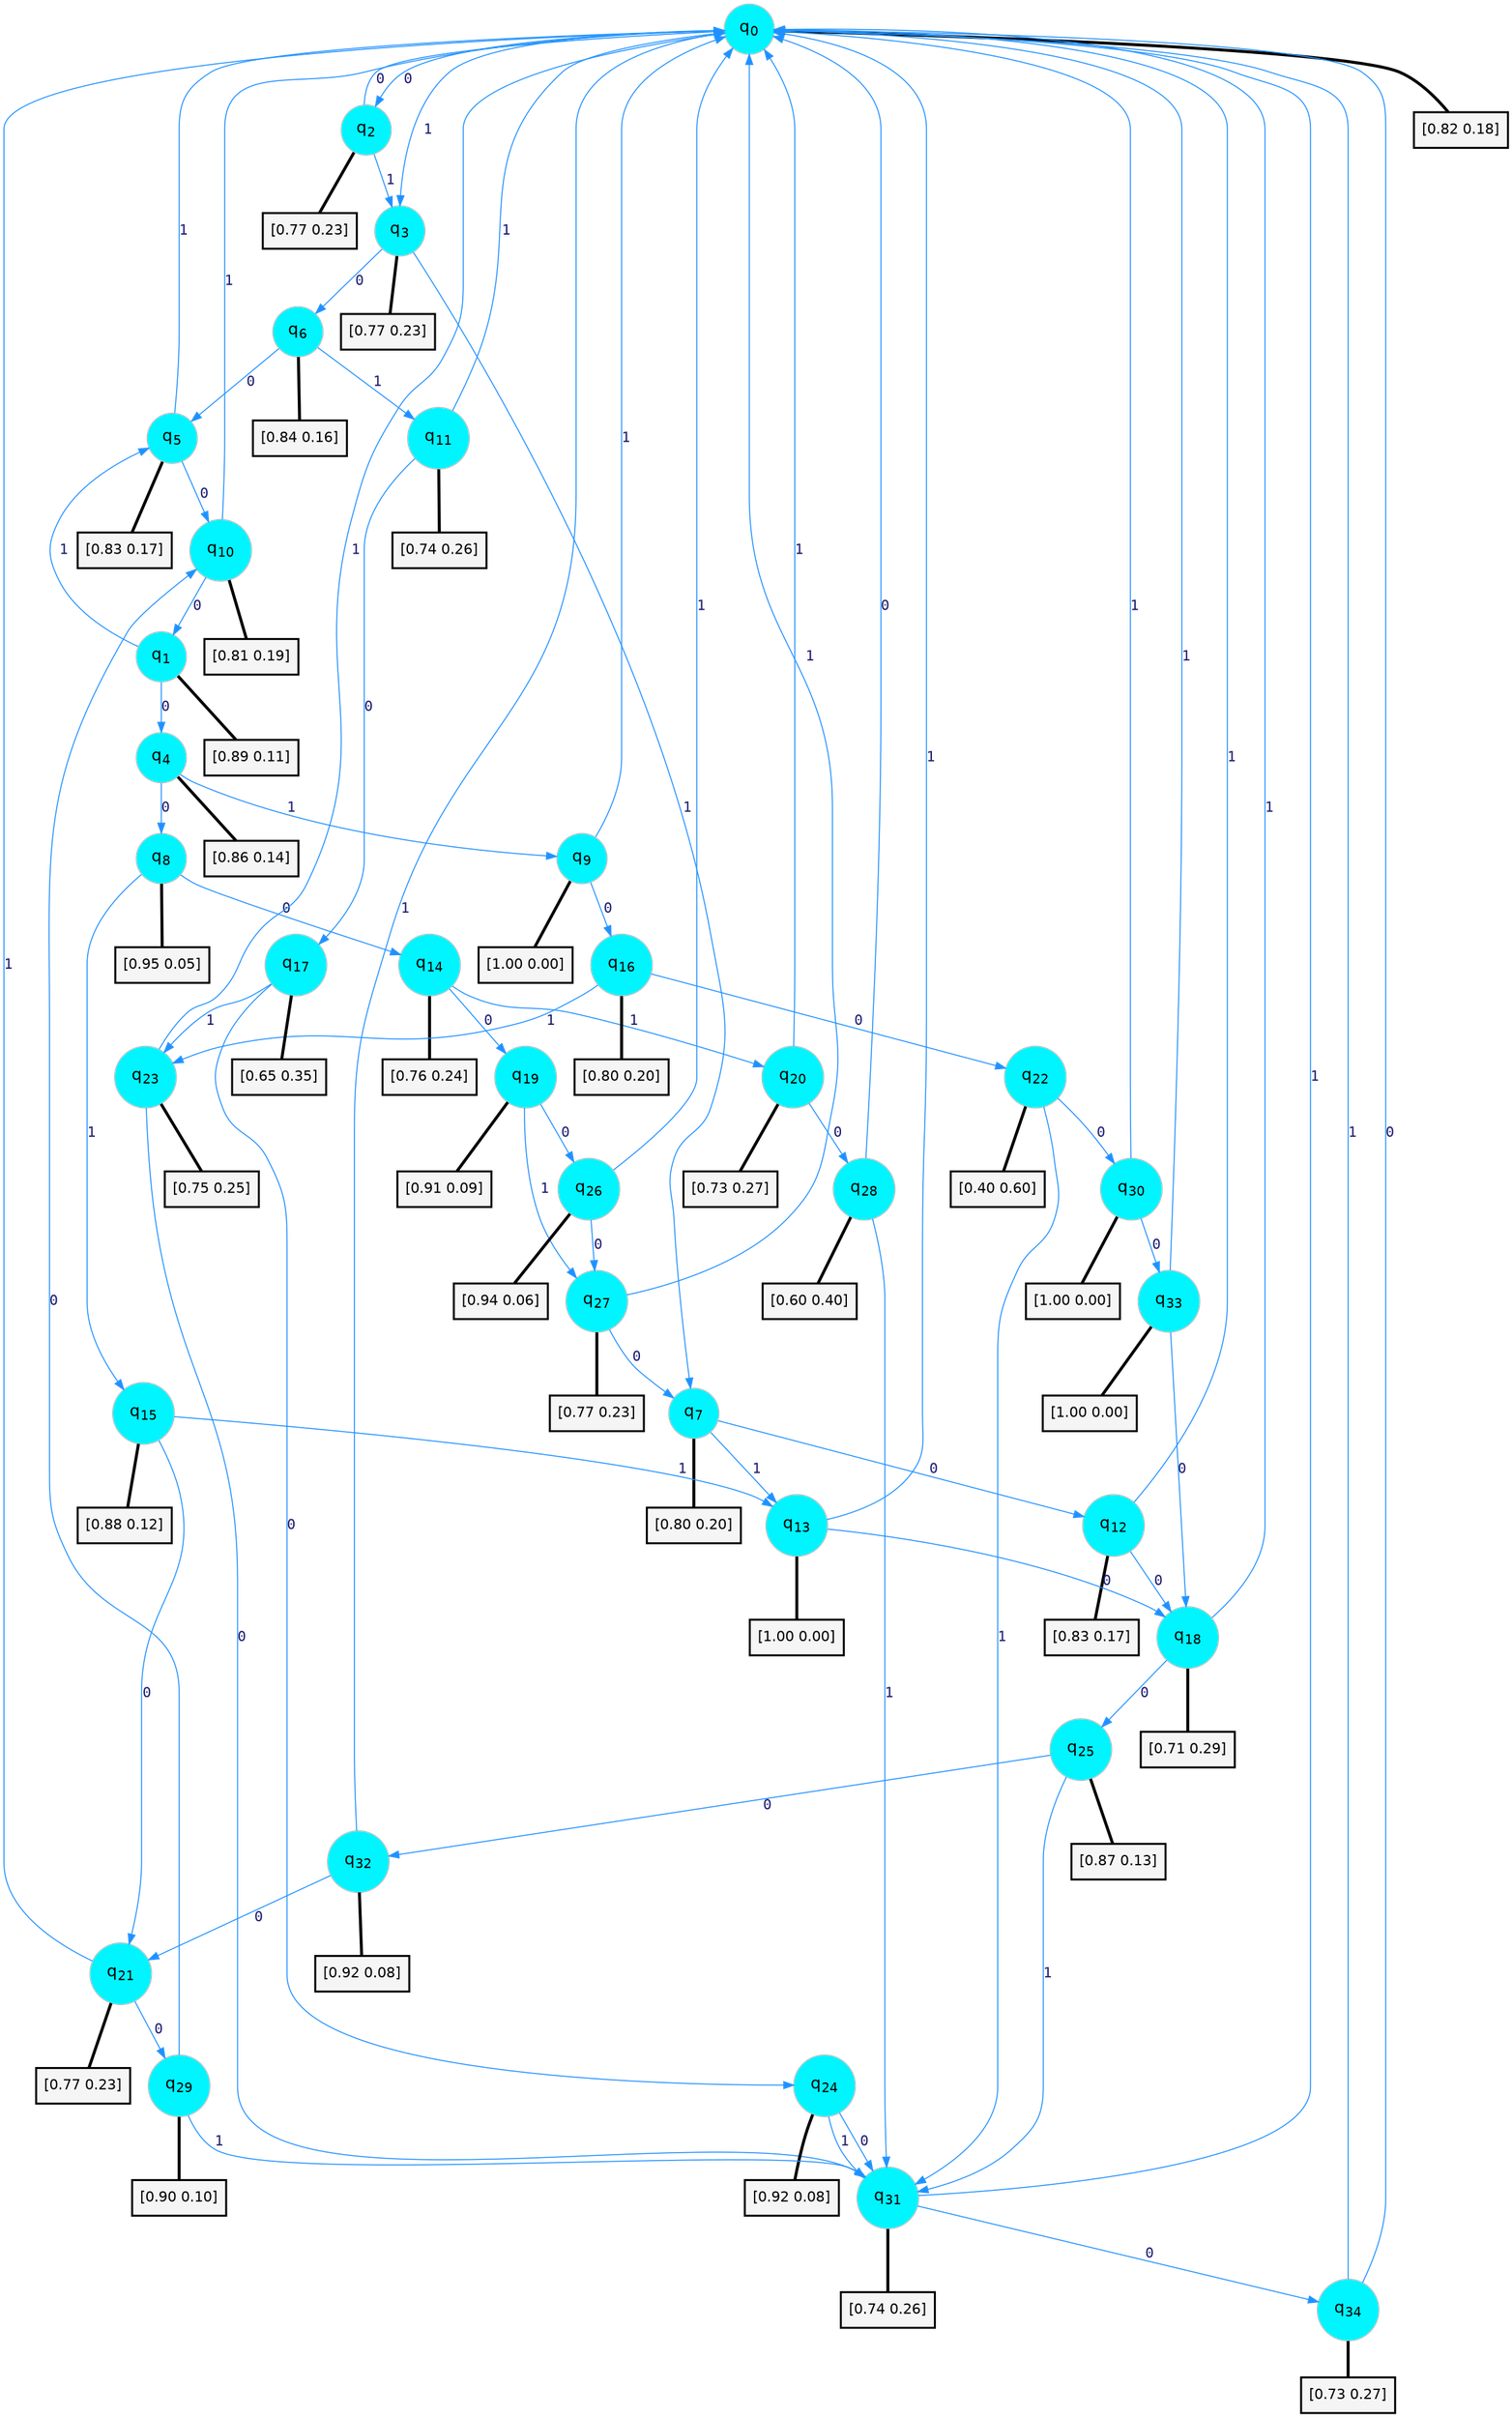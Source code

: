 digraph G {
graph [
bgcolor=transparent, dpi=300, rankdir=TD, size="40,25"];
node [
color=gray, fillcolor=turquoise1, fontcolor=black, fontname=Helvetica, fontsize=16, fontweight=bold, shape=circle, style=filled];
edge [
arrowsize=1, color=dodgerblue1, fontcolor=midnightblue, fontname=courier, fontweight=bold, penwidth=1, style=solid, weight=20];
0[label=<q<SUB>0</SUB>>];
1[label=<q<SUB>1</SUB>>];
2[label=<q<SUB>2</SUB>>];
3[label=<q<SUB>3</SUB>>];
4[label=<q<SUB>4</SUB>>];
5[label=<q<SUB>5</SUB>>];
6[label=<q<SUB>6</SUB>>];
7[label=<q<SUB>7</SUB>>];
8[label=<q<SUB>8</SUB>>];
9[label=<q<SUB>9</SUB>>];
10[label=<q<SUB>10</SUB>>];
11[label=<q<SUB>11</SUB>>];
12[label=<q<SUB>12</SUB>>];
13[label=<q<SUB>13</SUB>>];
14[label=<q<SUB>14</SUB>>];
15[label=<q<SUB>15</SUB>>];
16[label=<q<SUB>16</SUB>>];
17[label=<q<SUB>17</SUB>>];
18[label=<q<SUB>18</SUB>>];
19[label=<q<SUB>19</SUB>>];
20[label=<q<SUB>20</SUB>>];
21[label=<q<SUB>21</SUB>>];
22[label=<q<SUB>22</SUB>>];
23[label=<q<SUB>23</SUB>>];
24[label=<q<SUB>24</SUB>>];
25[label=<q<SUB>25</SUB>>];
26[label=<q<SUB>26</SUB>>];
27[label=<q<SUB>27</SUB>>];
28[label=<q<SUB>28</SUB>>];
29[label=<q<SUB>29</SUB>>];
30[label=<q<SUB>30</SUB>>];
31[label=<q<SUB>31</SUB>>];
32[label=<q<SUB>32</SUB>>];
33[label=<q<SUB>33</SUB>>];
34[label=<q<SUB>34</SUB>>];
35[label="[0.82 0.18]", shape=box,fontcolor=black, fontname=Helvetica, fontsize=14, penwidth=2, fillcolor=whitesmoke,color=black];
36[label="[0.89 0.11]", shape=box,fontcolor=black, fontname=Helvetica, fontsize=14, penwidth=2, fillcolor=whitesmoke,color=black];
37[label="[0.77 0.23]", shape=box,fontcolor=black, fontname=Helvetica, fontsize=14, penwidth=2, fillcolor=whitesmoke,color=black];
38[label="[0.77 0.23]", shape=box,fontcolor=black, fontname=Helvetica, fontsize=14, penwidth=2, fillcolor=whitesmoke,color=black];
39[label="[0.86 0.14]", shape=box,fontcolor=black, fontname=Helvetica, fontsize=14, penwidth=2, fillcolor=whitesmoke,color=black];
40[label="[0.83 0.17]", shape=box,fontcolor=black, fontname=Helvetica, fontsize=14, penwidth=2, fillcolor=whitesmoke,color=black];
41[label="[0.84 0.16]", shape=box,fontcolor=black, fontname=Helvetica, fontsize=14, penwidth=2, fillcolor=whitesmoke,color=black];
42[label="[0.80 0.20]", shape=box,fontcolor=black, fontname=Helvetica, fontsize=14, penwidth=2, fillcolor=whitesmoke,color=black];
43[label="[0.95 0.05]", shape=box,fontcolor=black, fontname=Helvetica, fontsize=14, penwidth=2, fillcolor=whitesmoke,color=black];
44[label="[1.00 0.00]", shape=box,fontcolor=black, fontname=Helvetica, fontsize=14, penwidth=2, fillcolor=whitesmoke,color=black];
45[label="[0.81 0.19]", shape=box,fontcolor=black, fontname=Helvetica, fontsize=14, penwidth=2, fillcolor=whitesmoke,color=black];
46[label="[0.74 0.26]", shape=box,fontcolor=black, fontname=Helvetica, fontsize=14, penwidth=2, fillcolor=whitesmoke,color=black];
47[label="[0.83 0.17]", shape=box,fontcolor=black, fontname=Helvetica, fontsize=14, penwidth=2, fillcolor=whitesmoke,color=black];
48[label="[1.00 0.00]", shape=box,fontcolor=black, fontname=Helvetica, fontsize=14, penwidth=2, fillcolor=whitesmoke,color=black];
49[label="[0.76 0.24]", shape=box,fontcolor=black, fontname=Helvetica, fontsize=14, penwidth=2, fillcolor=whitesmoke,color=black];
50[label="[0.88 0.12]", shape=box,fontcolor=black, fontname=Helvetica, fontsize=14, penwidth=2, fillcolor=whitesmoke,color=black];
51[label="[0.80 0.20]", shape=box,fontcolor=black, fontname=Helvetica, fontsize=14, penwidth=2, fillcolor=whitesmoke,color=black];
52[label="[0.65 0.35]", shape=box,fontcolor=black, fontname=Helvetica, fontsize=14, penwidth=2, fillcolor=whitesmoke,color=black];
53[label="[0.71 0.29]", shape=box,fontcolor=black, fontname=Helvetica, fontsize=14, penwidth=2, fillcolor=whitesmoke,color=black];
54[label="[0.91 0.09]", shape=box,fontcolor=black, fontname=Helvetica, fontsize=14, penwidth=2, fillcolor=whitesmoke,color=black];
55[label="[0.73 0.27]", shape=box,fontcolor=black, fontname=Helvetica, fontsize=14, penwidth=2, fillcolor=whitesmoke,color=black];
56[label="[0.77 0.23]", shape=box,fontcolor=black, fontname=Helvetica, fontsize=14, penwidth=2, fillcolor=whitesmoke,color=black];
57[label="[0.40 0.60]", shape=box,fontcolor=black, fontname=Helvetica, fontsize=14, penwidth=2, fillcolor=whitesmoke,color=black];
58[label="[0.75 0.25]", shape=box,fontcolor=black, fontname=Helvetica, fontsize=14, penwidth=2, fillcolor=whitesmoke,color=black];
59[label="[0.92 0.08]", shape=box,fontcolor=black, fontname=Helvetica, fontsize=14, penwidth=2, fillcolor=whitesmoke,color=black];
60[label="[0.87 0.13]", shape=box,fontcolor=black, fontname=Helvetica, fontsize=14, penwidth=2, fillcolor=whitesmoke,color=black];
61[label="[0.94 0.06]", shape=box,fontcolor=black, fontname=Helvetica, fontsize=14, penwidth=2, fillcolor=whitesmoke,color=black];
62[label="[0.77 0.23]", shape=box,fontcolor=black, fontname=Helvetica, fontsize=14, penwidth=2, fillcolor=whitesmoke,color=black];
63[label="[0.60 0.40]", shape=box,fontcolor=black, fontname=Helvetica, fontsize=14, penwidth=2, fillcolor=whitesmoke,color=black];
64[label="[0.90 0.10]", shape=box,fontcolor=black, fontname=Helvetica, fontsize=14, penwidth=2, fillcolor=whitesmoke,color=black];
65[label="[1.00 0.00]", shape=box,fontcolor=black, fontname=Helvetica, fontsize=14, penwidth=2, fillcolor=whitesmoke,color=black];
66[label="[0.74 0.26]", shape=box,fontcolor=black, fontname=Helvetica, fontsize=14, penwidth=2, fillcolor=whitesmoke,color=black];
67[label="[0.92 0.08]", shape=box,fontcolor=black, fontname=Helvetica, fontsize=14, penwidth=2, fillcolor=whitesmoke,color=black];
68[label="[1.00 0.00]", shape=box,fontcolor=black, fontname=Helvetica, fontsize=14, penwidth=2, fillcolor=whitesmoke,color=black];
69[label="[0.73 0.27]", shape=box,fontcolor=black, fontname=Helvetica, fontsize=14, penwidth=2, fillcolor=whitesmoke,color=black];
0->2 [label=0];
0->3 [label=1];
0->35 [arrowhead=none, penwidth=3,color=black];
1->4 [label=0];
1->5 [label=1];
1->36 [arrowhead=none, penwidth=3,color=black];
2->0 [label=0];
2->3 [label=1];
2->37 [arrowhead=none, penwidth=3,color=black];
3->6 [label=0];
3->7 [label=1];
3->38 [arrowhead=none, penwidth=3,color=black];
4->8 [label=0];
4->9 [label=1];
4->39 [arrowhead=none, penwidth=3,color=black];
5->10 [label=0];
5->0 [label=1];
5->40 [arrowhead=none, penwidth=3,color=black];
6->5 [label=0];
6->11 [label=1];
6->41 [arrowhead=none, penwidth=3,color=black];
7->12 [label=0];
7->13 [label=1];
7->42 [arrowhead=none, penwidth=3,color=black];
8->14 [label=0];
8->15 [label=1];
8->43 [arrowhead=none, penwidth=3,color=black];
9->16 [label=0];
9->0 [label=1];
9->44 [arrowhead=none, penwidth=3,color=black];
10->1 [label=0];
10->0 [label=1];
10->45 [arrowhead=none, penwidth=3,color=black];
11->17 [label=0];
11->0 [label=1];
11->46 [arrowhead=none, penwidth=3,color=black];
12->18 [label=0];
12->0 [label=1];
12->47 [arrowhead=none, penwidth=3,color=black];
13->18 [label=0];
13->0 [label=1];
13->48 [arrowhead=none, penwidth=3,color=black];
14->19 [label=0];
14->20 [label=1];
14->49 [arrowhead=none, penwidth=3,color=black];
15->21 [label=0];
15->13 [label=1];
15->50 [arrowhead=none, penwidth=3,color=black];
16->22 [label=0];
16->23 [label=1];
16->51 [arrowhead=none, penwidth=3,color=black];
17->24 [label=0];
17->23 [label=1];
17->52 [arrowhead=none, penwidth=3,color=black];
18->25 [label=0];
18->0 [label=1];
18->53 [arrowhead=none, penwidth=3,color=black];
19->26 [label=0];
19->27 [label=1];
19->54 [arrowhead=none, penwidth=3,color=black];
20->28 [label=0];
20->0 [label=1];
20->55 [arrowhead=none, penwidth=3,color=black];
21->29 [label=0];
21->0 [label=1];
21->56 [arrowhead=none, penwidth=3,color=black];
22->30 [label=0];
22->31 [label=1];
22->57 [arrowhead=none, penwidth=3,color=black];
23->31 [label=0];
23->0 [label=1];
23->58 [arrowhead=none, penwidth=3,color=black];
24->31 [label=0];
24->31 [label=1];
24->59 [arrowhead=none, penwidth=3,color=black];
25->32 [label=0];
25->31 [label=1];
25->60 [arrowhead=none, penwidth=3,color=black];
26->27 [label=0];
26->0 [label=1];
26->61 [arrowhead=none, penwidth=3,color=black];
27->7 [label=0];
27->0 [label=1];
27->62 [arrowhead=none, penwidth=3,color=black];
28->0 [label=0];
28->31 [label=1];
28->63 [arrowhead=none, penwidth=3,color=black];
29->10 [label=0];
29->31 [label=1];
29->64 [arrowhead=none, penwidth=3,color=black];
30->33 [label=0];
30->0 [label=1];
30->65 [arrowhead=none, penwidth=3,color=black];
31->34 [label=0];
31->0 [label=1];
31->66 [arrowhead=none, penwidth=3,color=black];
32->21 [label=0];
32->0 [label=1];
32->67 [arrowhead=none, penwidth=3,color=black];
33->18 [label=0];
33->0 [label=1];
33->68 [arrowhead=none, penwidth=3,color=black];
34->0 [label=0];
34->0 [label=1];
34->69 [arrowhead=none, penwidth=3,color=black];
}
